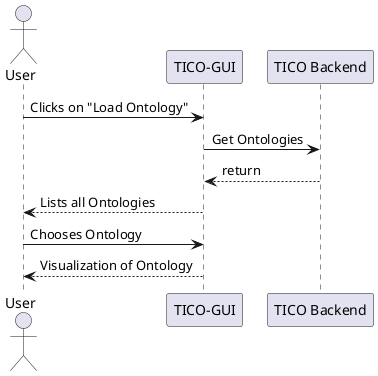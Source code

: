 @startuml
actor User
participant TicoGui as "TICO-GUI"
participant TicoApi as "TICO Backend"

User -> TicoGui: Clicks on "Load Ontology"
TicoGui -> TicoApi: Get Ontologies
TicoApi --> TicoGui: return
TicoGui --> User: Lists all Ontologies
User -> TicoGui: Chooses Ontology
TicoGui --> User: Visualization of Ontology
@enduml
